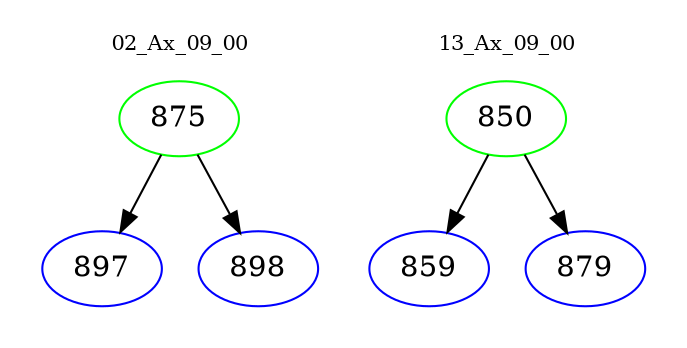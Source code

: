 digraph{
subgraph cluster_0 {
color = white
label = "02_Ax_09_00";
fontsize=10;
T0_875 [label="875", color="green"]
T0_875 -> T0_897 [color="black"]
T0_897 [label="897", color="blue"]
T0_875 -> T0_898 [color="black"]
T0_898 [label="898", color="blue"]
}
subgraph cluster_1 {
color = white
label = "13_Ax_09_00";
fontsize=10;
T1_850 [label="850", color="green"]
T1_850 -> T1_859 [color="black"]
T1_859 [label="859", color="blue"]
T1_850 -> T1_879 [color="black"]
T1_879 [label="879", color="blue"]
}
}
